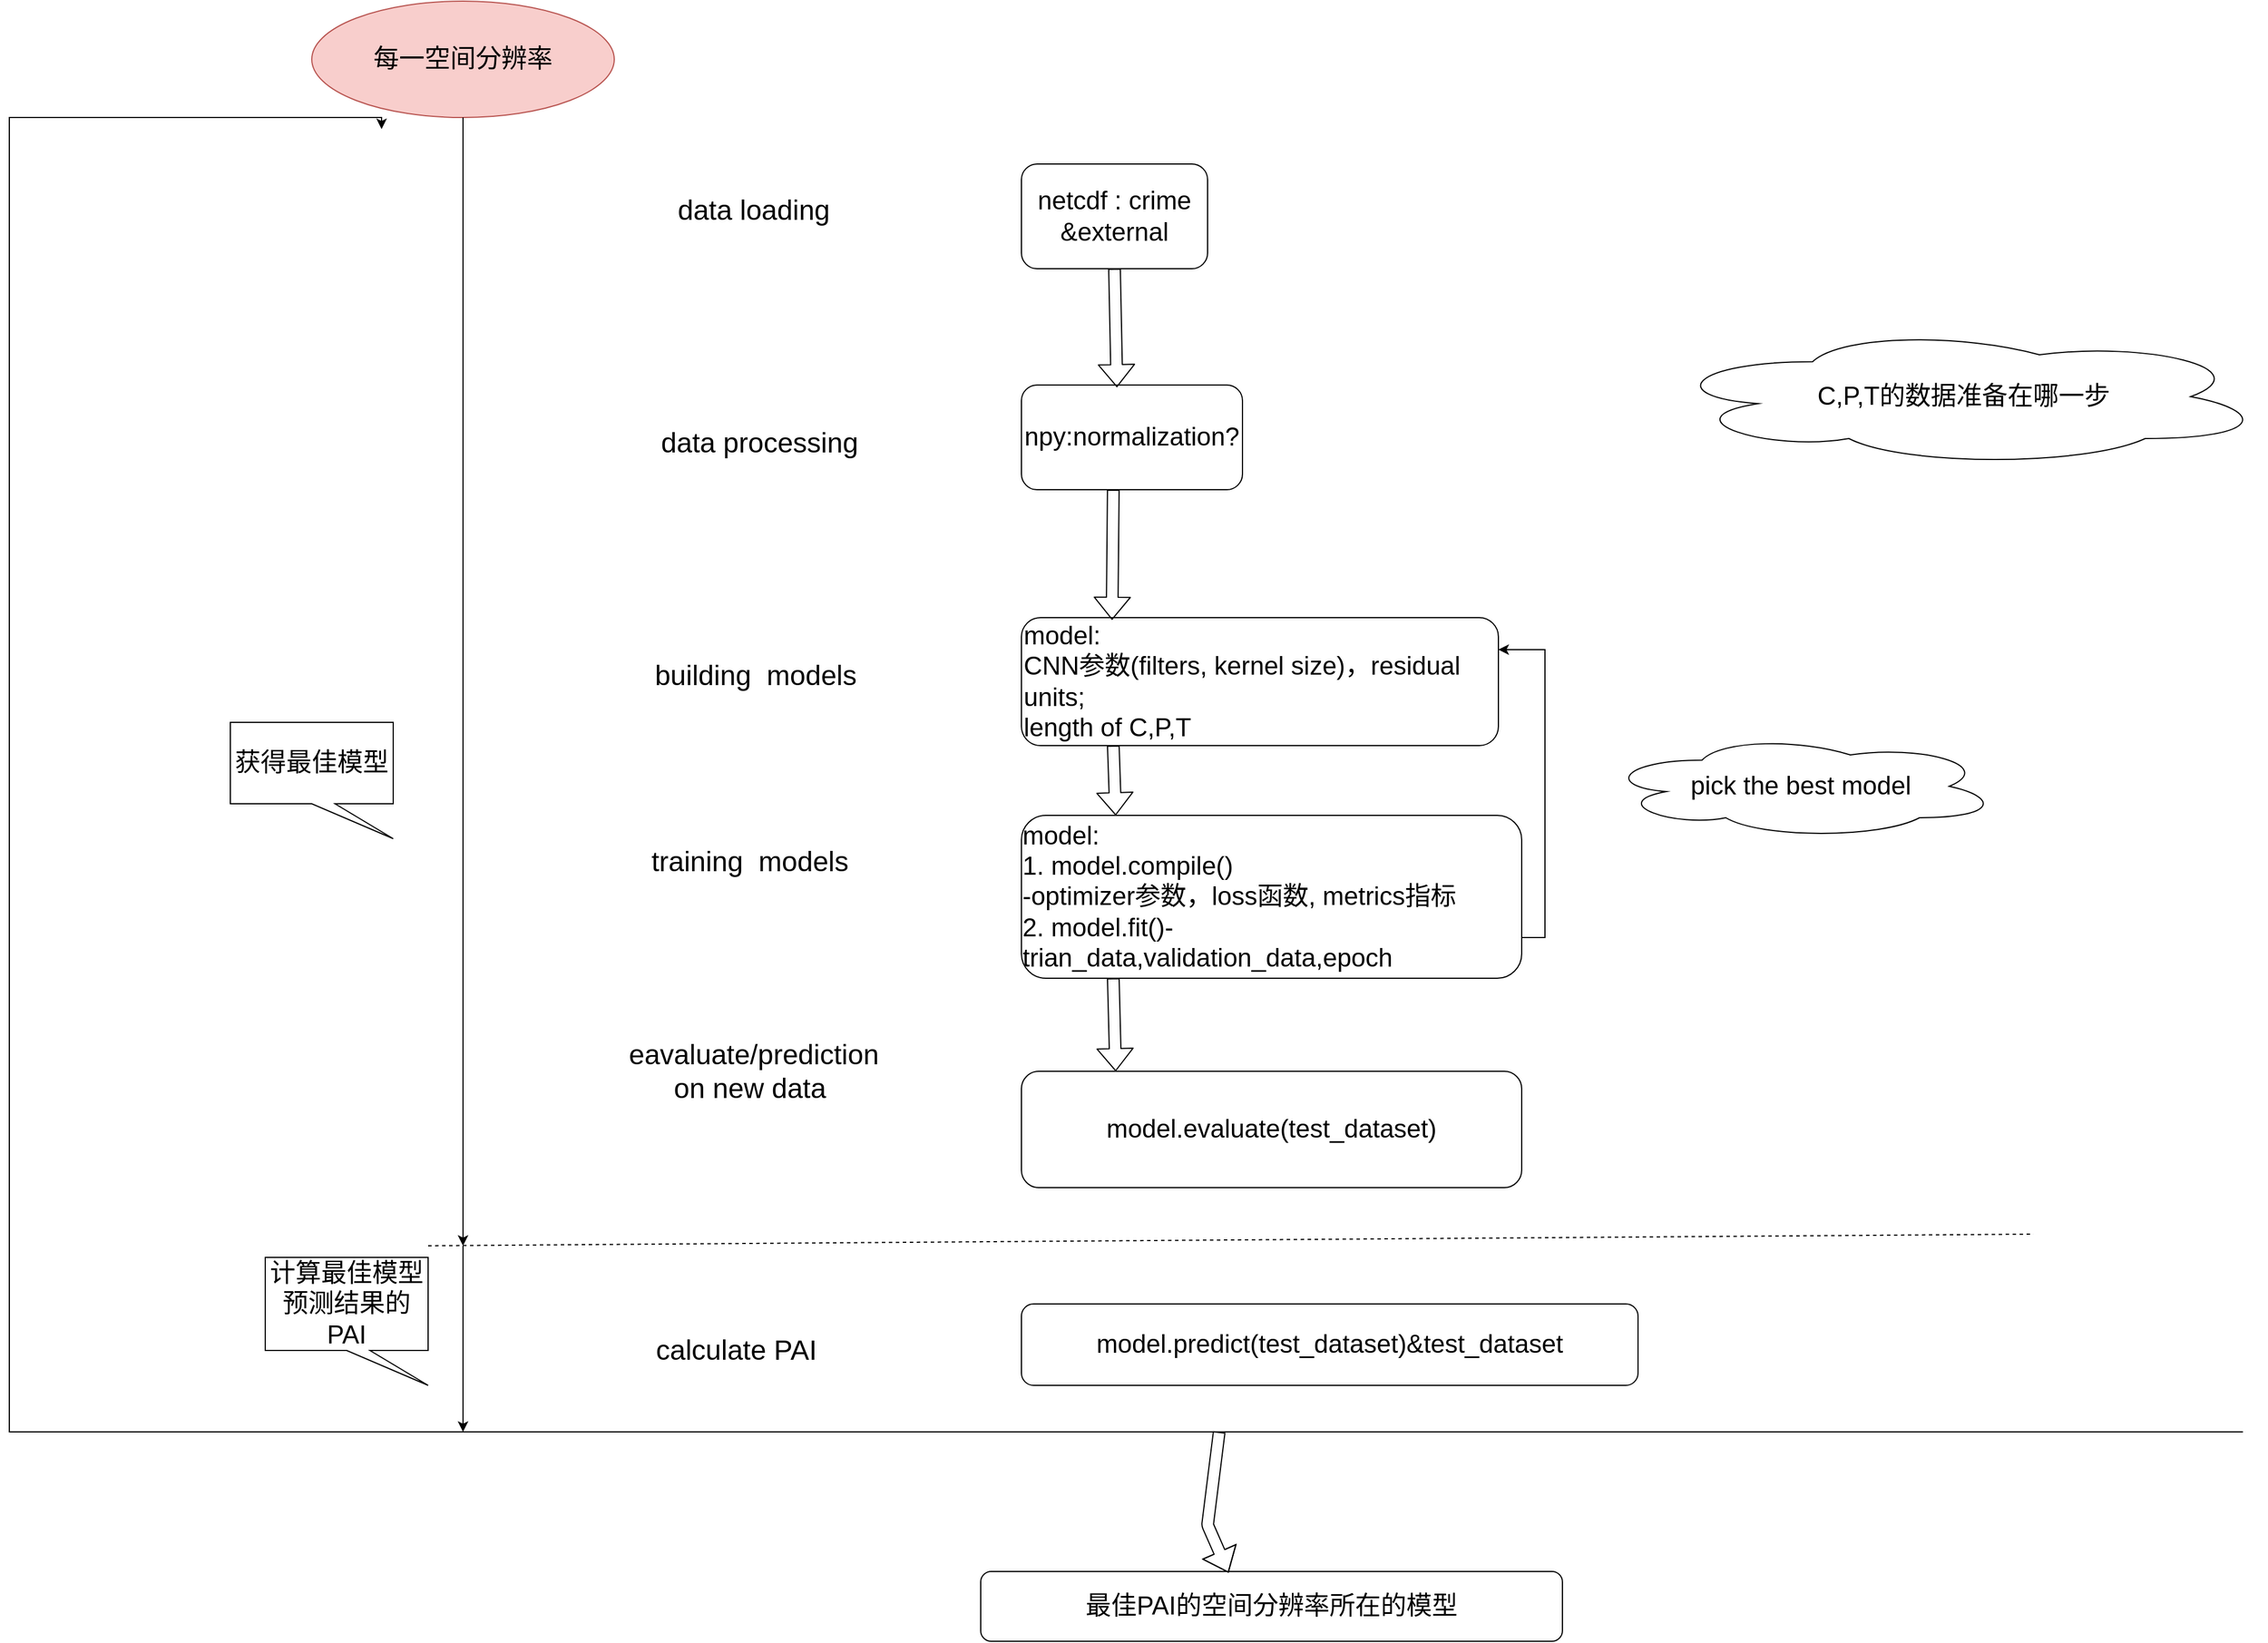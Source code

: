 <mxfile version="13.9.3" type="github">
  <diagram id="xYzJlkYeniRIQVgDGAQ-" name="Page-1">
    <mxGraphModel dx="3197" dy="2439" grid="1" gridSize="10" guides="1" tooltips="1" connect="1" arrows="1" fold="1" page="1" pageScale="1" pageWidth="827" pageHeight="1169" math="0" shadow="0">
      <root>
        <mxCell id="0" />
        <mxCell id="1" parent="0" />
        <mxCell id="U_1GQFazaOlScwcg36Zp-1" value="netcdf : crime &amp;amp;external" style="rounded=1;whiteSpace=wrap;html=1;fontSize=22;" vertex="1" parent="1">
          <mxGeometry x="360" y="60" width="160" height="90" as="geometry" />
        </mxCell>
        <mxCell id="U_1GQFazaOlScwcg36Zp-2" value="&lt;span style=&quot;font-size: 24px&quot;&gt;data loading&lt;/span&gt;" style="text;html=1;strokeColor=none;fillColor=none;align=center;verticalAlign=middle;whiteSpace=wrap;rounded=0;" vertex="1" parent="1">
          <mxGeometry x="60" y="60" width="140" height="80" as="geometry" />
        </mxCell>
        <mxCell id="U_1GQFazaOlScwcg36Zp-3" value="&lt;span style=&quot;font-size: 24px&quot;&gt;data processing&lt;/span&gt;" style="text;html=1;strokeColor=none;fillColor=none;align=center;verticalAlign=middle;whiteSpace=wrap;rounded=0;" vertex="1" parent="1">
          <mxGeometry x="40" y="260" width="190" height="80" as="geometry" />
        </mxCell>
        <mxCell id="U_1GQFazaOlScwcg36Zp-4" value="&lt;span style=&quot;font-size: 24px&quot;&gt;building&amp;nbsp; models&amp;nbsp;&lt;/span&gt;" style="text;html=1;strokeColor=none;fillColor=none;align=center;verticalAlign=middle;whiteSpace=wrap;rounded=0;" vertex="1" parent="1">
          <mxGeometry x="40" y="460" width="190" height="80" as="geometry" />
        </mxCell>
        <mxCell id="U_1GQFazaOlScwcg36Zp-5" value="&lt;span style=&quot;font-size: 24px&quot;&gt;training&amp;nbsp; models&amp;nbsp;&lt;/span&gt;" style="text;html=1;strokeColor=none;fillColor=none;align=center;verticalAlign=middle;whiteSpace=wrap;rounded=0;" vertex="1" parent="1">
          <mxGeometry x="35" y="620" width="190" height="80" as="geometry" />
        </mxCell>
        <mxCell id="U_1GQFazaOlScwcg36Zp-6" value="&lt;span style=&quot;font-size: 24px&quot;&gt;eavaluate/prediction on new data&amp;nbsp;&lt;/span&gt;" style="text;html=1;strokeColor=none;fillColor=none;align=center;verticalAlign=middle;whiteSpace=wrap;rounded=0;" vertex="1" parent="1">
          <mxGeometry x="35" y="800" width="190" height="80" as="geometry" />
        </mxCell>
        <mxCell id="U_1GQFazaOlScwcg36Zp-7" value="npy:normalization?" style="rounded=1;whiteSpace=wrap;html=1;fontSize=22;" vertex="1" parent="1">
          <mxGeometry x="360" y="250" width="190" height="90" as="geometry" />
        </mxCell>
        <mxCell id="U_1GQFazaOlScwcg36Zp-8" value="model:&lt;br&gt;&lt;div&gt;&lt;span&gt;CNN参数(filters, kernel size)，residual units;&lt;/span&gt;&lt;/div&gt;length of C,P,T" style="rounded=1;whiteSpace=wrap;html=1;fontSize=22;align=left;" vertex="1" parent="1">
          <mxGeometry x="360" y="450" width="410" height="110" as="geometry" />
        </mxCell>
        <mxCell id="U_1GQFazaOlScwcg36Zp-21" style="edgeStyle=orthogonalEdgeStyle;rounded=0;orthogonalLoop=1;jettySize=auto;html=1;exitX=1;exitY=0.75;exitDx=0;exitDy=0;fontSize=22;entryX=1;entryY=0.25;entryDx=0;entryDy=0;" edge="1" parent="1" source="U_1GQFazaOlScwcg36Zp-10" target="U_1GQFazaOlScwcg36Zp-8">
          <mxGeometry relative="1" as="geometry">
            <mxPoint x="800" y="660" as="targetPoint" />
          </mxGeometry>
        </mxCell>
        <mxCell id="U_1GQFazaOlScwcg36Zp-10" value="&lt;div style=&quot;text-align: left&quot;&gt;&lt;span&gt;model:&lt;/span&gt;&lt;/div&gt;&lt;span&gt;&lt;div style=&quot;text-align: left&quot;&gt;&lt;span&gt;1. model.compile()&lt;/span&gt;&lt;/div&gt;&lt;div style=&quot;text-align: left&quot;&gt;&lt;span&gt;-optimizer参数，loss函数, metrics指标&lt;/span&gt;&lt;/div&gt;&lt;div style=&quot;text-align: left&quot;&gt;&lt;span&gt;2. model.fit()-trian_data,validation_data,epoch&lt;/span&gt;&lt;/div&gt;&lt;/span&gt;" style="rounded=1;whiteSpace=wrap;html=1;fontSize=22;" vertex="1" parent="1">
          <mxGeometry x="360" y="620" width="430" height="140" as="geometry" />
        </mxCell>
        <mxCell id="U_1GQFazaOlScwcg36Zp-11" value="&lt;div style=&quot;text-align: left&quot;&gt;&lt;span&gt;model.evaluate(test_dataset)&lt;/span&gt;&lt;br&gt;&lt;/div&gt;" style="rounded=1;whiteSpace=wrap;html=1;fontSize=22;" vertex="1" parent="1">
          <mxGeometry x="360" y="840" width="430" height="100" as="geometry" />
        </mxCell>
        <mxCell id="U_1GQFazaOlScwcg36Zp-13" value="" style="shape=flexArrow;endArrow=classic;html=1;fontSize=22;exitX=0.5;exitY=1;exitDx=0;exitDy=0;entryX=0.432;entryY=0.022;entryDx=0;entryDy=0;entryPerimeter=0;" edge="1" parent="1" source="U_1GQFazaOlScwcg36Zp-1" target="U_1GQFazaOlScwcg36Zp-7">
          <mxGeometry width="50" height="50" relative="1" as="geometry">
            <mxPoint x="390" y="330" as="sourcePoint" />
            <mxPoint x="440" y="280" as="targetPoint" />
            <Array as="points" />
          </mxGeometry>
        </mxCell>
        <mxCell id="U_1GQFazaOlScwcg36Zp-14" value="" style="shape=flexArrow;endArrow=classic;html=1;fontSize=22;exitX=0.5;exitY=1;exitDx=0;exitDy=0;entryX=0.19;entryY=0.018;entryDx=0;entryDy=0;entryPerimeter=0;" edge="1" parent="1" target="U_1GQFazaOlScwcg36Zp-8">
          <mxGeometry width="50" height="50" relative="1" as="geometry">
            <mxPoint x="438.96" y="340" as="sourcePoint" />
            <mxPoint x="441.04" y="441.98" as="targetPoint" />
            <Array as="points" />
          </mxGeometry>
        </mxCell>
        <mxCell id="U_1GQFazaOlScwcg36Zp-15" value="" style="shape=flexArrow;endArrow=classic;html=1;fontSize=22;exitX=0.5;exitY=1;exitDx=0;exitDy=0;" edge="1" parent="1">
          <mxGeometry width="50" height="50" relative="1" as="geometry">
            <mxPoint x="438.96" y="560" as="sourcePoint" />
            <mxPoint x="441" y="620" as="targetPoint" />
            <Array as="points" />
          </mxGeometry>
        </mxCell>
        <mxCell id="U_1GQFazaOlScwcg36Zp-16" value="" style="shape=flexArrow;endArrow=classic;html=1;fontSize=22;exitX=0.5;exitY=1;exitDx=0;exitDy=0;" edge="1" parent="1">
          <mxGeometry width="50" height="50" relative="1" as="geometry">
            <mxPoint x="438.96" y="760" as="sourcePoint" />
            <mxPoint x="441" y="840" as="targetPoint" />
            <Array as="points" />
          </mxGeometry>
        </mxCell>
        <mxCell id="U_1GQFazaOlScwcg36Zp-17" value="C,P,T的数据准备在哪一步" style="ellipse;shape=cloud;whiteSpace=wrap;html=1;fontSize=22;" vertex="1" parent="1">
          <mxGeometry x="910" y="200" width="520" height="120" as="geometry" />
        </mxCell>
        <mxCell id="U_1GQFazaOlScwcg36Zp-22" value="pick the best model" style="ellipse;shape=cloud;whiteSpace=wrap;html=1;fontSize=22;" vertex="1" parent="1">
          <mxGeometry x="860" y="550" width="340" height="90" as="geometry" />
        </mxCell>
        <mxCell id="U_1GQFazaOlScwcg36Zp-23" value="" style="endArrow=none;dashed=1;html=1;fontSize=22;" edge="1" parent="1">
          <mxGeometry width="50" height="50" relative="1" as="geometry">
            <mxPoint x="-150" y="990" as="sourcePoint" />
            <mxPoint x="1230" y="980" as="targetPoint" />
          </mxGeometry>
        </mxCell>
        <mxCell id="U_1GQFazaOlScwcg36Zp-24" value="每一空间分辨率" style="ellipse;whiteSpace=wrap;html=1;fontSize=22;fillColor=#f8cecc;strokeColor=#b85450;" vertex="1" parent="1">
          <mxGeometry x="-250" y="-80" width="260" height="100" as="geometry" />
        </mxCell>
        <mxCell id="U_1GQFazaOlScwcg36Zp-25" value="" style="endArrow=classic;html=1;fontSize=22;exitX=0.5;exitY=1;exitDx=0;exitDy=0;" edge="1" parent="1" source="U_1GQFazaOlScwcg36Zp-24">
          <mxGeometry width="50" height="50" relative="1" as="geometry">
            <mxPoint x="-170" y="110" as="sourcePoint" />
            <mxPoint x="-120" y="990" as="targetPoint" />
          </mxGeometry>
        </mxCell>
        <mxCell id="U_1GQFazaOlScwcg36Zp-26" value="获得最佳模型" style="shape=callout;whiteSpace=wrap;html=1;perimeter=calloutPerimeter;fontSize=22;base=20;position2=1;" vertex="1" parent="1">
          <mxGeometry x="-320" y="540" width="140" height="100" as="geometry" />
        </mxCell>
        <mxCell id="U_1GQFazaOlScwcg36Zp-27" value="&lt;span style=&quot;text-align: left&quot;&gt;model.predict(test_dataset)&amp;amp;test_dataset&lt;br&gt;&lt;/span&gt;" style="rounded=1;whiteSpace=wrap;html=1;fontSize=22;" vertex="1" parent="1">
          <mxGeometry x="360" y="1040" width="530" height="70" as="geometry" />
        </mxCell>
        <mxCell id="U_1GQFazaOlScwcg36Zp-28" value="&lt;span style=&quot;font-size: 24px&quot;&gt;calculate PAI&lt;/span&gt;" style="text;html=1;strokeColor=none;fillColor=none;align=center;verticalAlign=middle;whiteSpace=wrap;rounded=0;" vertex="1" parent="1">
          <mxGeometry x="20" y="1040" width="190" height="80" as="geometry" />
        </mxCell>
        <mxCell id="U_1GQFazaOlScwcg36Zp-30" value="" style="endArrow=classic;html=1;fontSize=22;" edge="1" parent="1">
          <mxGeometry width="50" height="50" relative="1" as="geometry">
            <mxPoint x="-120" y="990" as="sourcePoint" />
            <mxPoint x="-120" y="1150" as="targetPoint" />
          </mxGeometry>
        </mxCell>
        <mxCell id="U_1GQFazaOlScwcg36Zp-31" value="计算最佳模型预测结果的PAI" style="shape=callout;whiteSpace=wrap;html=1;perimeter=calloutPerimeter;fontSize=22;base=20;position2=1;" vertex="1" parent="1">
          <mxGeometry x="-290" y="1000" width="140" height="110" as="geometry" />
        </mxCell>
        <mxCell id="U_1GQFazaOlScwcg36Zp-33" style="edgeStyle=orthogonalEdgeStyle;rounded=0;orthogonalLoop=1;jettySize=auto;html=1;fontSize=22;" edge="1" parent="1">
          <mxGeometry relative="1" as="geometry">
            <mxPoint x="-190" y="30" as="targetPoint" />
            <mxPoint x="1410" y="1150" as="sourcePoint" />
            <Array as="points">
              <mxPoint x="-320" y="1150" />
              <mxPoint x="-510" y="1150" />
              <mxPoint x="-510" y="20" />
              <mxPoint x="-190" y="20" />
            </Array>
          </mxGeometry>
        </mxCell>
        <mxCell id="U_1GQFazaOlScwcg36Zp-34" value="最佳PAI的空间分辨率所在的模型" style="rounded=1;whiteSpace=wrap;html=1;fontSize=22;" vertex="1" parent="1">
          <mxGeometry x="325" y="1270" width="500" height="60" as="geometry" />
        </mxCell>
        <mxCell id="U_1GQFazaOlScwcg36Zp-35" value="" style="shape=flexArrow;endArrow=classic;html=1;fontSize=22;entryX=0.426;entryY=0.017;entryDx=0;entryDy=0;entryPerimeter=0;" edge="1" parent="1" target="U_1GQFazaOlScwcg36Zp-34">
          <mxGeometry width="50" height="50" relative="1" as="geometry">
            <mxPoint x="530" y="1150" as="sourcePoint" />
            <mxPoint x="540" y="1260" as="targetPoint" />
            <Array as="points">
              <mxPoint x="520" y="1230" />
            </Array>
          </mxGeometry>
        </mxCell>
      </root>
    </mxGraphModel>
  </diagram>
</mxfile>

